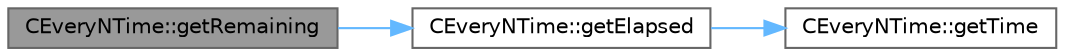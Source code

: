 digraph "CEveryNTime::getRemaining"
{
 // LATEX_PDF_SIZE
  bgcolor="transparent";
  edge [fontname=Helvetica,fontsize=10,labelfontname=Helvetica,labelfontsize=10];
  node [fontname=Helvetica,fontsize=10,shape=box,height=0.2,width=0.4];
  rankdir="LR";
  Node1 [id="Node000001",label="CEveryNTime::getRemaining",height=0.2,width=0.4,color="gray40", fillcolor="grey60", style="filled", fontcolor="black",tooltip="Get the time until the next trigger event."];
  Node1 -> Node2 [id="edge1_Node000001_Node000002",color="steelblue1",style="solid",tooltip=" "];
  Node2 [id="Node000002",label="CEveryNTime::getElapsed",height=0.2,width=0.4,color="grey40", fillcolor="white", style="filled",URL="$d5/df2/group___timekeeping.html#abf8af3755a0c9c8ac5d1f70eabef5c3b",tooltip="Get the time elapsed since the last trigger event."];
  Node2 -> Node3 [id="edge2_Node000002_Node000003",color="steelblue1",style="solid",tooltip=" "];
  Node3 [id="Node000003",label="CEveryNTime::getTime",height=0.2,width=0.4,color="grey40", fillcolor="white", style="filled",URL="$d5/df2/group___timekeeping.html#a9e72ce7dcf1e5b321ec9fa61f6c4fbd5",tooltip="Get the current time according to the class' timekeeper."];
}

